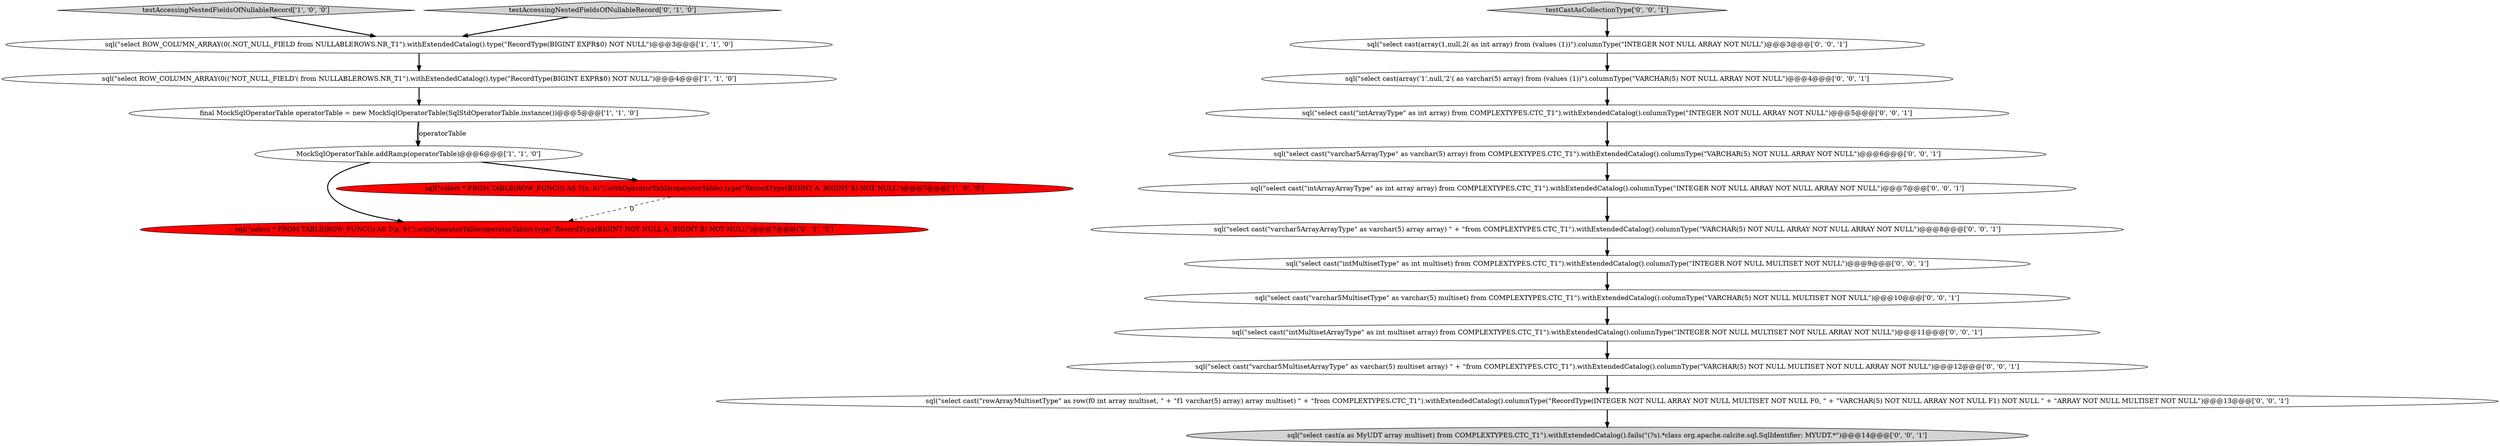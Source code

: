 digraph {
0 [style = filled, label = "testAccessingNestedFieldsOfNullableRecord['1', '0', '0']", fillcolor = lightgray, shape = diamond image = "AAA0AAABBB1BBB"];
16 [style = filled, label = "sql(\"select cast(\"intMultisetArrayType\" as int multiset array) from COMPLEXTYPES.CTC_T1\").withExtendedCatalog().columnType(\"INTEGER NOT NULL MULTISET NOT NULL ARRAY NOT NULL\")@@@11@@@['0', '0', '1']", fillcolor = white, shape = ellipse image = "AAA0AAABBB3BBB"];
9 [style = filled, label = "sql(\"select cast(\"intArrayType\" as int array) from COMPLEXTYPES.CTC_T1\").withExtendedCatalog().columnType(\"INTEGER NOT NULL ARRAY NOT NULL\")@@@5@@@['0', '0', '1']", fillcolor = white, shape = ellipse image = "AAA0AAABBB3BBB"];
15 [style = filled, label = "sql(\"select cast(\"varchar5MultisetArrayType\" as varchar(5) multiset array) \" + \"from COMPLEXTYPES.CTC_T1\").withExtendedCatalog().columnType(\"VARCHAR(5) NOT NULL MULTISET NOT NULL ARRAY NOT NULL\")@@@12@@@['0', '0', '1']", fillcolor = white, shape = ellipse image = "AAA0AAABBB3BBB"];
6 [style = filled, label = "sql(\"select * FROM TABLE(ROW_FUNC()) AS T(a, b)\").withOperatorTable(operatorTable).type(\"RecordType(BIGINT NOT NULL A, BIGINT B) NOT NULL\")@@@7@@@['0', '1', '0']", fillcolor = red, shape = ellipse image = "AAA1AAABBB2BBB"];
10 [style = filled, label = "testCastAsCollectionType['0', '0', '1']", fillcolor = lightgray, shape = diamond image = "AAA0AAABBB3BBB"];
3 [style = filled, label = "final MockSqlOperatorTable operatorTable = new MockSqlOperatorTable(SqlStdOperatorTable.instance())@@@5@@@['1', '1', '0']", fillcolor = white, shape = ellipse image = "AAA0AAABBB1BBB"];
20 [style = filled, label = "sql(\"select cast(\"varchar5MultisetType\" as varchar(5) multiset) from COMPLEXTYPES.CTC_T1\").withExtendedCatalog().columnType(\"VARCHAR(5) NOT NULL MULTISET NOT NULL\")@@@10@@@['0', '0', '1']", fillcolor = white, shape = ellipse image = "AAA0AAABBB3BBB"];
1 [style = filled, label = "MockSqlOperatorTable.addRamp(operatorTable)@@@6@@@['1', '1', '0']", fillcolor = white, shape = ellipse image = "AAA0AAABBB1BBB"];
14 [style = filled, label = "sql(\"select cast(\"varchar5ArrayType\" as varchar(5) array) from COMPLEXTYPES.CTC_T1\").withExtendedCatalog().columnType(\"VARCHAR(5) NOT NULL ARRAY NOT NULL\")@@@6@@@['0', '0', '1']", fillcolor = white, shape = ellipse image = "AAA0AAABBB3BBB"];
18 [style = filled, label = "sql(\"select cast(\"intMultisetType\" as int multiset) from COMPLEXTYPES.CTC_T1\").withExtendedCatalog().columnType(\"INTEGER NOT NULL MULTISET NOT NULL\")@@@9@@@['0', '0', '1']", fillcolor = white, shape = ellipse image = "AAA0AAABBB3BBB"];
12 [style = filled, label = "sql(\"select cast(\"intArrayArrayType\" as int array array) from COMPLEXTYPES.CTC_T1\").withExtendedCatalog().columnType(\"INTEGER NOT NULL ARRAY NOT NULL ARRAY NOT NULL\")@@@7@@@['0', '0', '1']", fillcolor = white, shape = ellipse image = "AAA0AAABBB3BBB"];
13 [style = filled, label = "sql(\"select cast(a as MyUDT array multiset) from COMPLEXTYPES.CTC_T1\").withExtendedCatalog().fails(\"(?s).*class org\.apache\.calcite\.sql\.SqlIdentifier: MYUDT.*\")@@@14@@@['0', '0', '1']", fillcolor = lightgray, shape = ellipse image = "AAA0AAABBB3BBB"];
2 [style = filled, label = "sql(\"select ROW_COLUMN_ARRAY(0(('NOT_NULL_FIELD'( from NULLABLEROWS.NR_T1\").withExtendedCatalog().type(\"RecordType(BIGINT EXPR$0) NOT NULL\")@@@4@@@['1', '1', '0']", fillcolor = white, shape = ellipse image = "AAA0AAABBB1BBB"];
5 [style = filled, label = "sql(\"select * FROM TABLE(ROW_FUNC()) AS T(a, b)\").withOperatorTable(operatorTable).type(\"RecordType(BIGINT A, BIGINT B) NOT NULL\")@@@7@@@['1', '0', '0']", fillcolor = red, shape = ellipse image = "AAA1AAABBB1BBB"];
4 [style = filled, label = "sql(\"select ROW_COLUMN_ARRAY(0(.NOT_NULL_FIELD from NULLABLEROWS.NR_T1\").withExtendedCatalog().type(\"RecordType(BIGINT EXPR$0) NOT NULL\")@@@3@@@['1', '1', '0']", fillcolor = white, shape = ellipse image = "AAA0AAABBB1BBB"];
8 [style = filled, label = "sql(\"select cast(\"varchar5ArrayArrayType\" as varchar(5) array array) \" + \"from COMPLEXTYPES.CTC_T1\").withExtendedCatalog().columnType(\"VARCHAR(5) NOT NULL ARRAY NOT NULL ARRAY NOT NULL\")@@@8@@@['0', '0', '1']", fillcolor = white, shape = ellipse image = "AAA0AAABBB3BBB"];
17 [style = filled, label = "sql(\"select cast(\"rowArrayMultisetType\" as row(f0 int array multiset, \" + \"f1 varchar(5) array) array multiset) \" + \"from COMPLEXTYPES.CTC_T1\").withExtendedCatalog().columnType(\"RecordType(INTEGER NOT NULL ARRAY NOT NULL MULTISET NOT NULL F0, \" + \"VARCHAR(5) NOT NULL ARRAY NOT NULL F1) NOT NULL \" + \"ARRAY NOT NULL MULTISET NOT NULL\")@@@13@@@['0', '0', '1']", fillcolor = white, shape = ellipse image = "AAA0AAABBB3BBB"];
11 [style = filled, label = "sql(\"select cast(array(1,null,2( as int array) from (values (1))\").columnType(\"INTEGER NOT NULL ARRAY NOT NULL\")@@@3@@@['0', '0', '1']", fillcolor = white, shape = ellipse image = "AAA0AAABBB3BBB"];
7 [style = filled, label = "testAccessingNestedFieldsOfNullableRecord['0', '1', '0']", fillcolor = lightgray, shape = diamond image = "AAA0AAABBB2BBB"];
19 [style = filled, label = "sql(\"select cast(array('1',null,'2'( as varchar(5) array) from (values (1))\").columnType(\"VARCHAR(5) NOT NULL ARRAY NOT NULL\")@@@4@@@['0', '0', '1']", fillcolor = white, shape = ellipse image = "AAA0AAABBB3BBB"];
1->5 [style = bold, label=""];
16->15 [style = bold, label=""];
3->1 [style = bold, label=""];
8->18 [style = bold, label=""];
3->1 [style = solid, label="operatorTable"];
2->3 [style = bold, label=""];
4->2 [style = bold, label=""];
7->4 [style = bold, label=""];
11->19 [style = bold, label=""];
18->20 [style = bold, label=""];
15->17 [style = bold, label=""];
1->6 [style = bold, label=""];
20->16 [style = bold, label=""];
5->6 [style = dashed, label="0"];
19->9 [style = bold, label=""];
0->4 [style = bold, label=""];
12->8 [style = bold, label=""];
14->12 [style = bold, label=""];
9->14 [style = bold, label=""];
17->13 [style = bold, label=""];
10->11 [style = bold, label=""];
}
